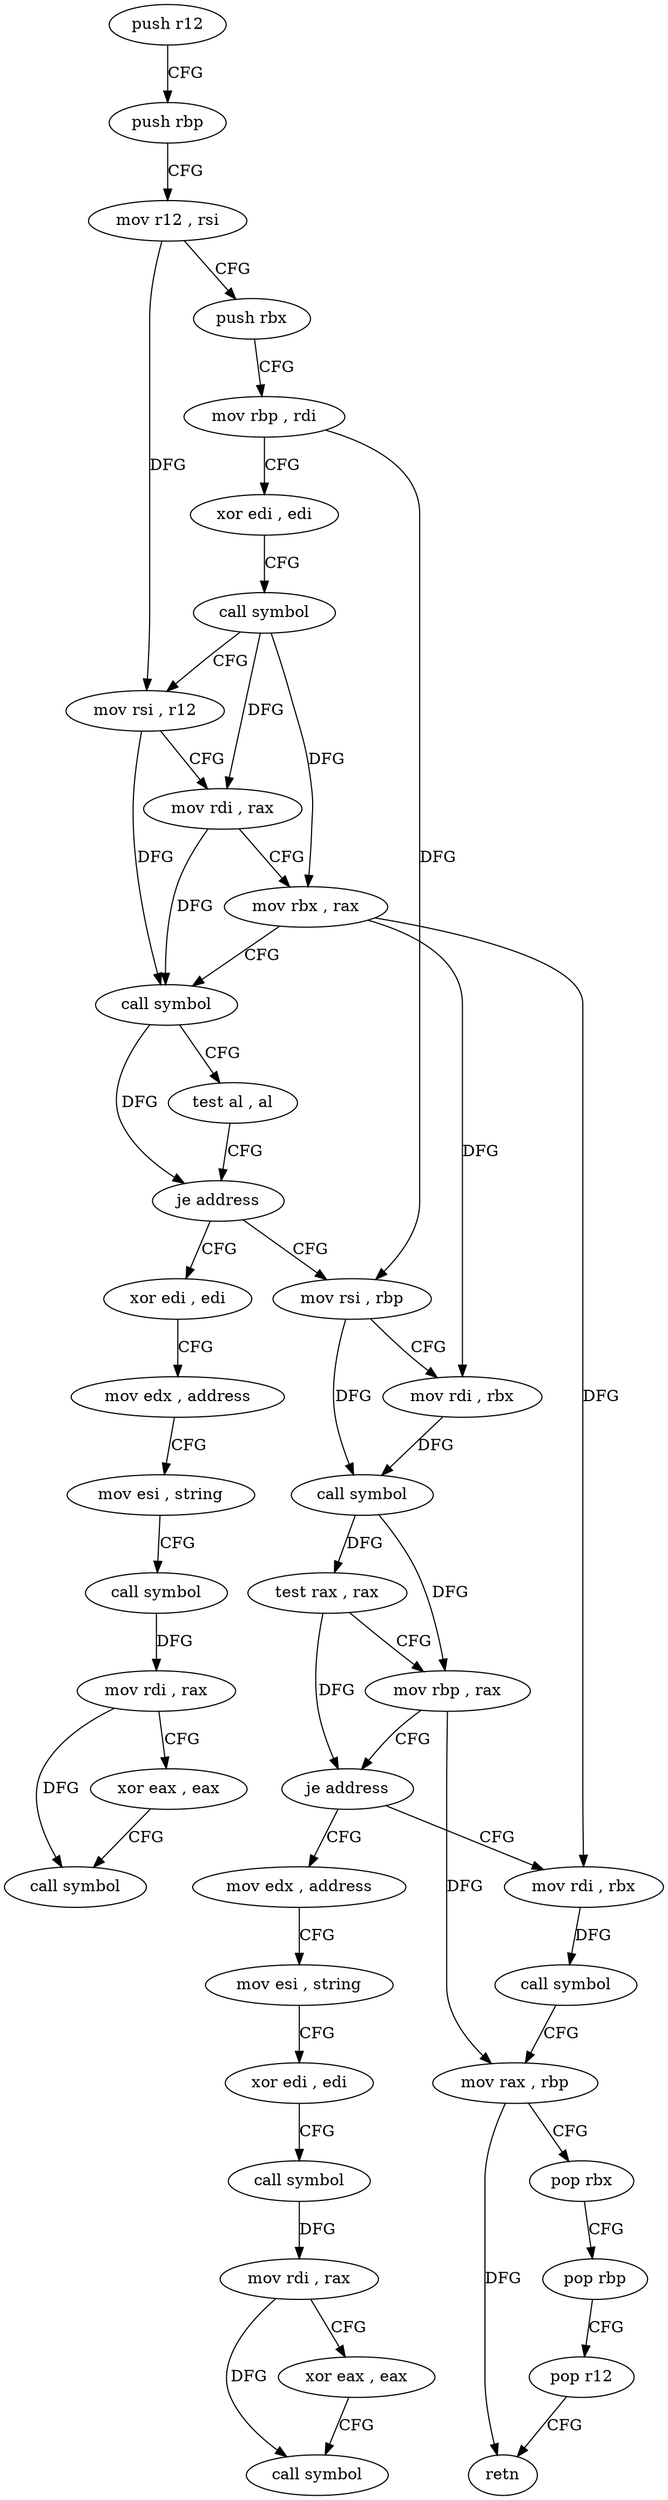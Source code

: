 digraph "func" {
"4216544" [label = "push r12" ]
"4216546" [label = "push rbp" ]
"4216547" [label = "mov r12 , rsi" ]
"4216550" [label = "push rbx" ]
"4216551" [label = "mov rbp , rdi" ]
"4216554" [label = "xor edi , edi" ]
"4216556" [label = "call symbol" ]
"4216561" [label = "mov rsi , r12" ]
"4216564" [label = "mov rdi , rax" ]
"4216567" [label = "mov rbx , rax" ]
"4216570" [label = "call symbol" ]
"4216575" [label = "test al , al" ]
"4216577" [label = "je address" ]
"4216624" [label = "xor edi , edi" ]
"4216579" [label = "mov rsi , rbp" ]
"4216626" [label = "mov edx , address" ]
"4216631" [label = "mov esi , string" ]
"4216636" [label = "call symbol" ]
"4216641" [label = "mov rdi , rax" ]
"4216644" [label = "xor eax , eax" ]
"4216646" [label = "call symbol" ]
"4216582" [label = "mov rdi , rbx" ]
"4216585" [label = "call symbol" ]
"4216590" [label = "test rax , rax" ]
"4216593" [label = "mov rbp , rax" ]
"4216596" [label = "je address" ]
"4216656" [label = "mov edx , address" ]
"4216598" [label = "mov rdi , rbx" ]
"4216661" [label = "mov esi , string" ]
"4216666" [label = "xor edi , edi" ]
"4216668" [label = "call symbol" ]
"4216673" [label = "mov rdi , rax" ]
"4216676" [label = "xor eax , eax" ]
"4216678" [label = "call symbol" ]
"4216601" [label = "call symbol" ]
"4216606" [label = "mov rax , rbp" ]
"4216609" [label = "pop rbx" ]
"4216610" [label = "pop rbp" ]
"4216611" [label = "pop r12" ]
"4216613" [label = "retn" ]
"4216544" -> "4216546" [ label = "CFG" ]
"4216546" -> "4216547" [ label = "CFG" ]
"4216547" -> "4216550" [ label = "CFG" ]
"4216547" -> "4216561" [ label = "DFG" ]
"4216550" -> "4216551" [ label = "CFG" ]
"4216551" -> "4216554" [ label = "CFG" ]
"4216551" -> "4216579" [ label = "DFG" ]
"4216554" -> "4216556" [ label = "CFG" ]
"4216556" -> "4216561" [ label = "CFG" ]
"4216556" -> "4216564" [ label = "DFG" ]
"4216556" -> "4216567" [ label = "DFG" ]
"4216561" -> "4216564" [ label = "CFG" ]
"4216561" -> "4216570" [ label = "DFG" ]
"4216564" -> "4216567" [ label = "CFG" ]
"4216564" -> "4216570" [ label = "DFG" ]
"4216567" -> "4216570" [ label = "CFG" ]
"4216567" -> "4216582" [ label = "DFG" ]
"4216567" -> "4216598" [ label = "DFG" ]
"4216570" -> "4216575" [ label = "CFG" ]
"4216570" -> "4216577" [ label = "DFG" ]
"4216575" -> "4216577" [ label = "CFG" ]
"4216577" -> "4216624" [ label = "CFG" ]
"4216577" -> "4216579" [ label = "CFG" ]
"4216624" -> "4216626" [ label = "CFG" ]
"4216579" -> "4216582" [ label = "CFG" ]
"4216579" -> "4216585" [ label = "DFG" ]
"4216626" -> "4216631" [ label = "CFG" ]
"4216631" -> "4216636" [ label = "CFG" ]
"4216636" -> "4216641" [ label = "DFG" ]
"4216641" -> "4216644" [ label = "CFG" ]
"4216641" -> "4216646" [ label = "DFG" ]
"4216644" -> "4216646" [ label = "CFG" ]
"4216582" -> "4216585" [ label = "DFG" ]
"4216585" -> "4216590" [ label = "DFG" ]
"4216585" -> "4216593" [ label = "DFG" ]
"4216590" -> "4216593" [ label = "CFG" ]
"4216590" -> "4216596" [ label = "DFG" ]
"4216593" -> "4216596" [ label = "CFG" ]
"4216593" -> "4216606" [ label = "DFG" ]
"4216596" -> "4216656" [ label = "CFG" ]
"4216596" -> "4216598" [ label = "CFG" ]
"4216656" -> "4216661" [ label = "CFG" ]
"4216598" -> "4216601" [ label = "DFG" ]
"4216661" -> "4216666" [ label = "CFG" ]
"4216666" -> "4216668" [ label = "CFG" ]
"4216668" -> "4216673" [ label = "DFG" ]
"4216673" -> "4216676" [ label = "CFG" ]
"4216673" -> "4216678" [ label = "DFG" ]
"4216676" -> "4216678" [ label = "CFG" ]
"4216601" -> "4216606" [ label = "CFG" ]
"4216606" -> "4216609" [ label = "CFG" ]
"4216606" -> "4216613" [ label = "DFG" ]
"4216609" -> "4216610" [ label = "CFG" ]
"4216610" -> "4216611" [ label = "CFG" ]
"4216611" -> "4216613" [ label = "CFG" ]
}
